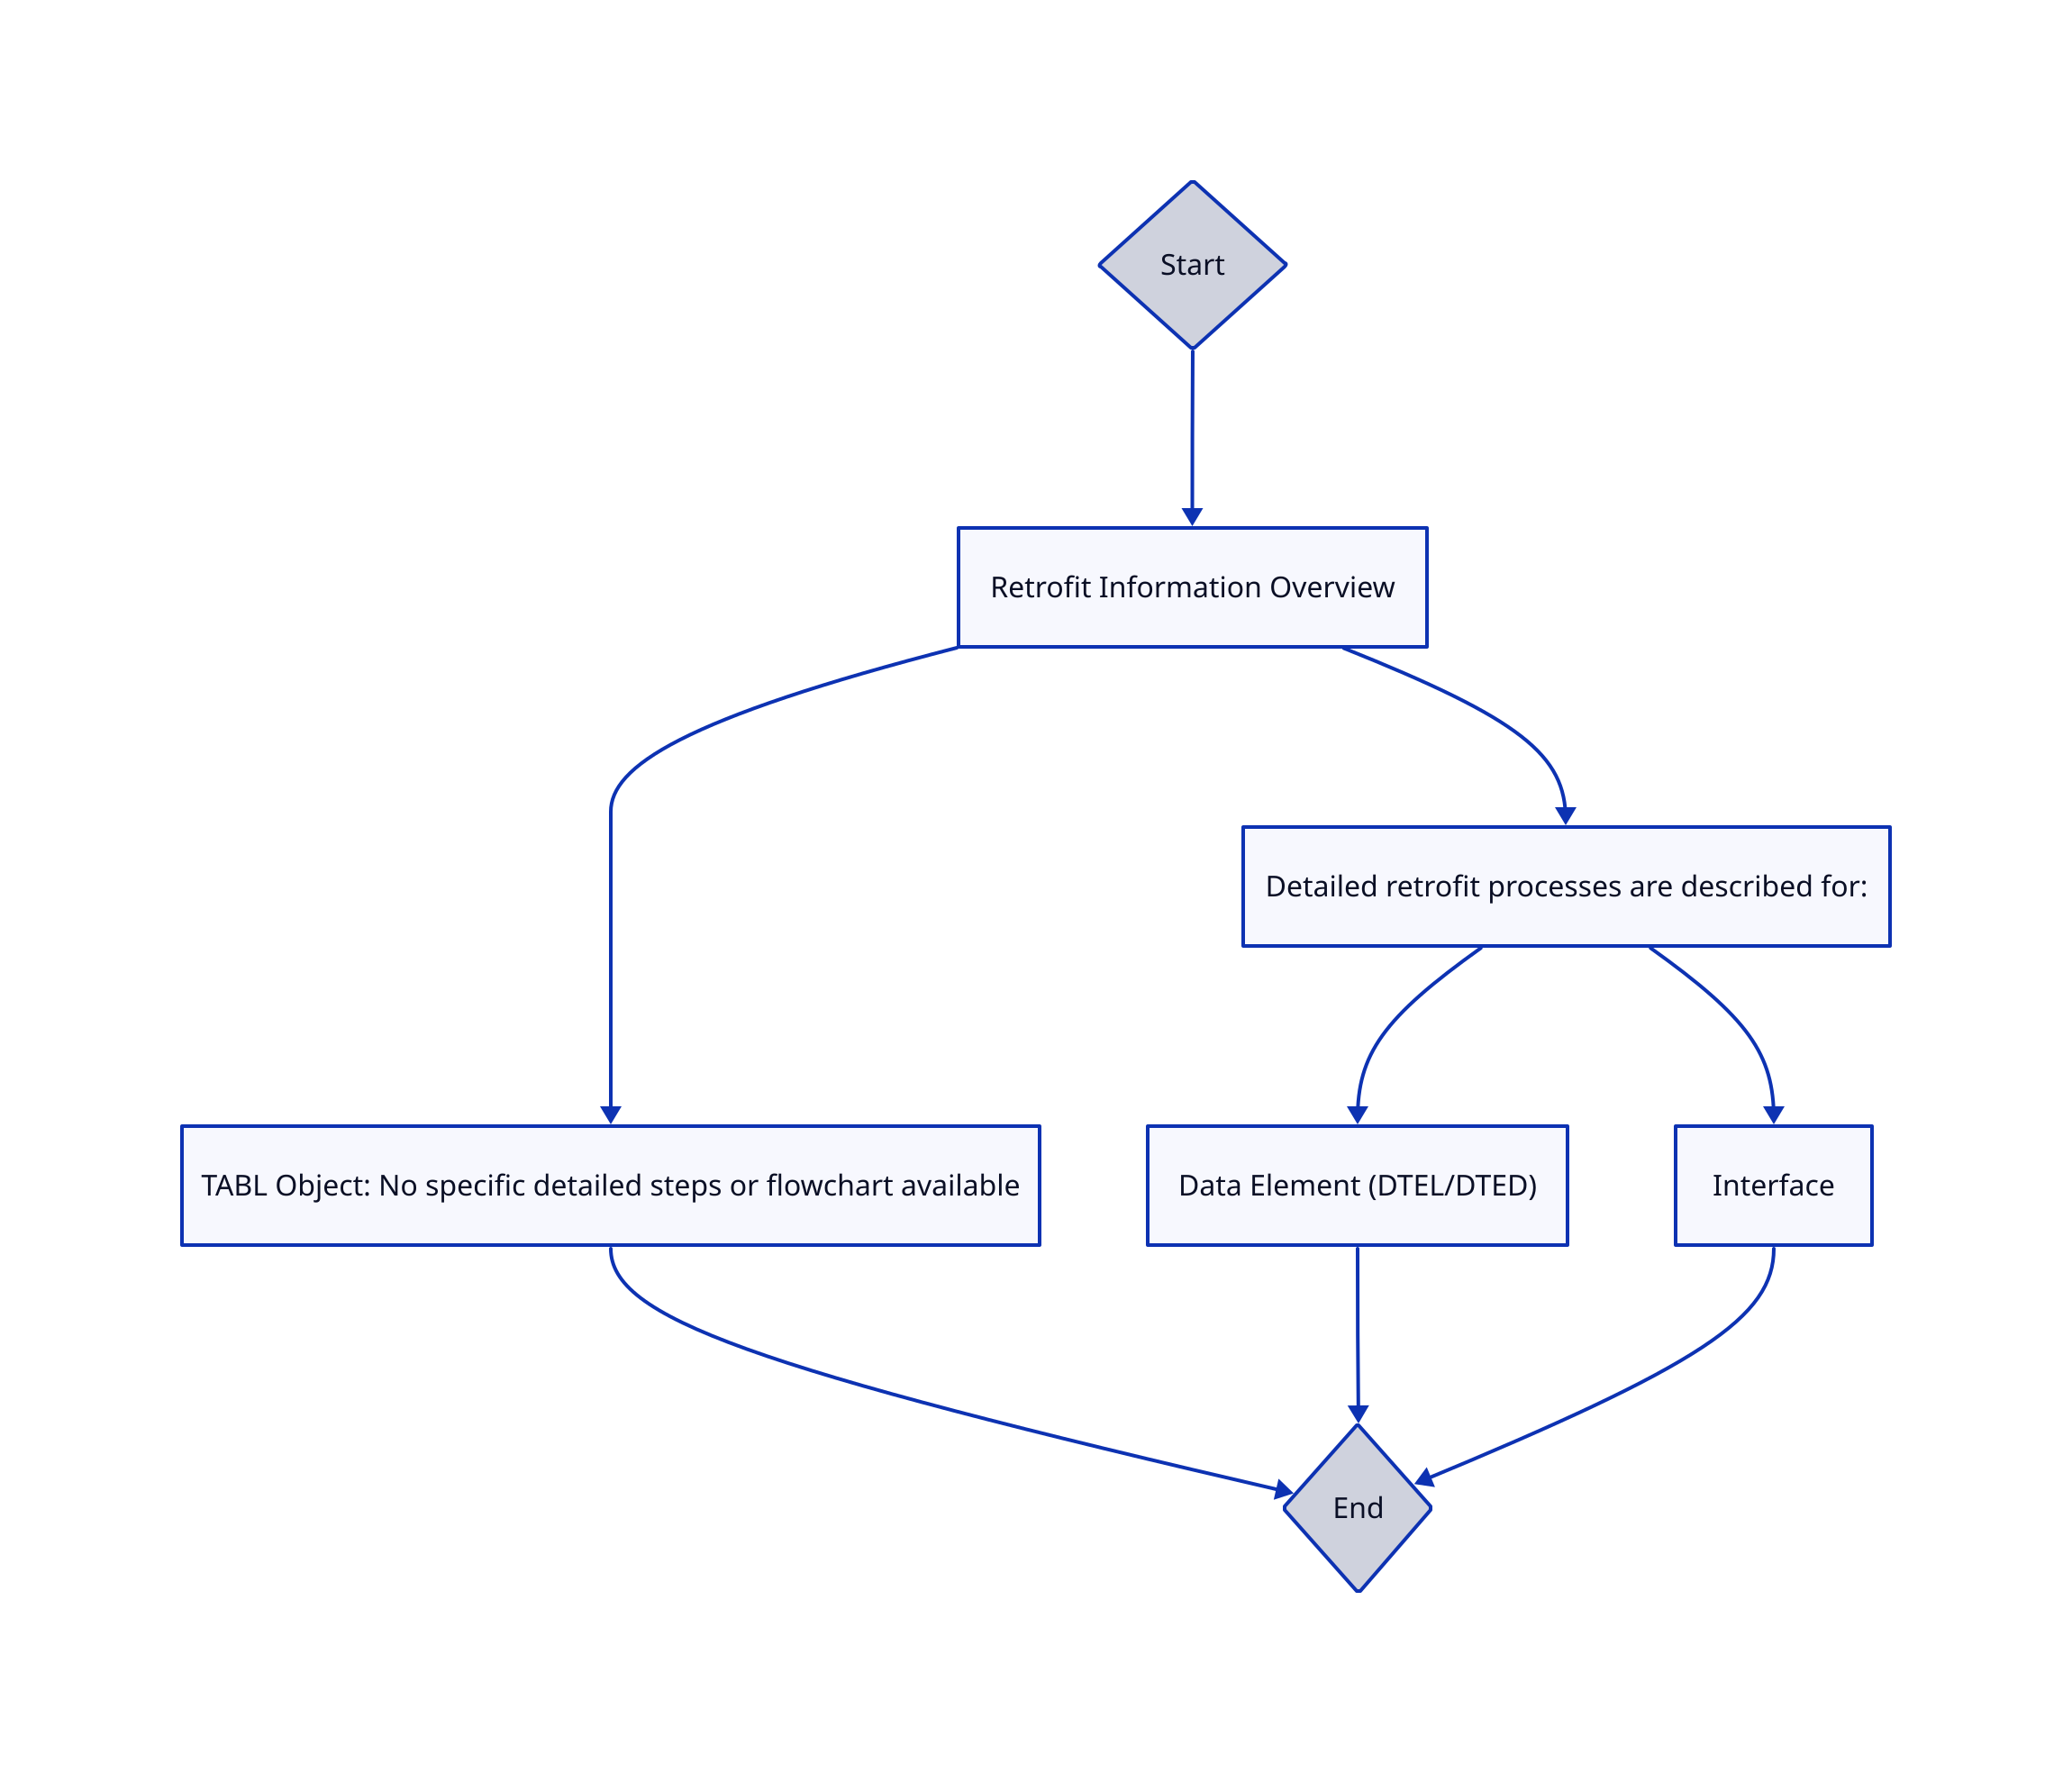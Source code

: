 direction: down

start: Start {shape: diamond}
overview: Retrofit Information Overview {shape: rectangle}
tabl_info: "TABL Object: No specific detailed steps or flowchart available" {shape: rectangle}
other_info: "Detailed retrofit processes are described for:" {shape: rectangle}
dtel_proc: "Data Element (DTEL/DTED)" {shape: rectangle}
interface_proc: "Interface" {shape: rectangle}
end: End {shape: diamond}

start -> overview
overview -> tabl_info
overview -> other_info
other_info -> dtel_proc
other_info -> interface_proc
tabl_info -> end
dtel_proc -> end
interface_proc -> end